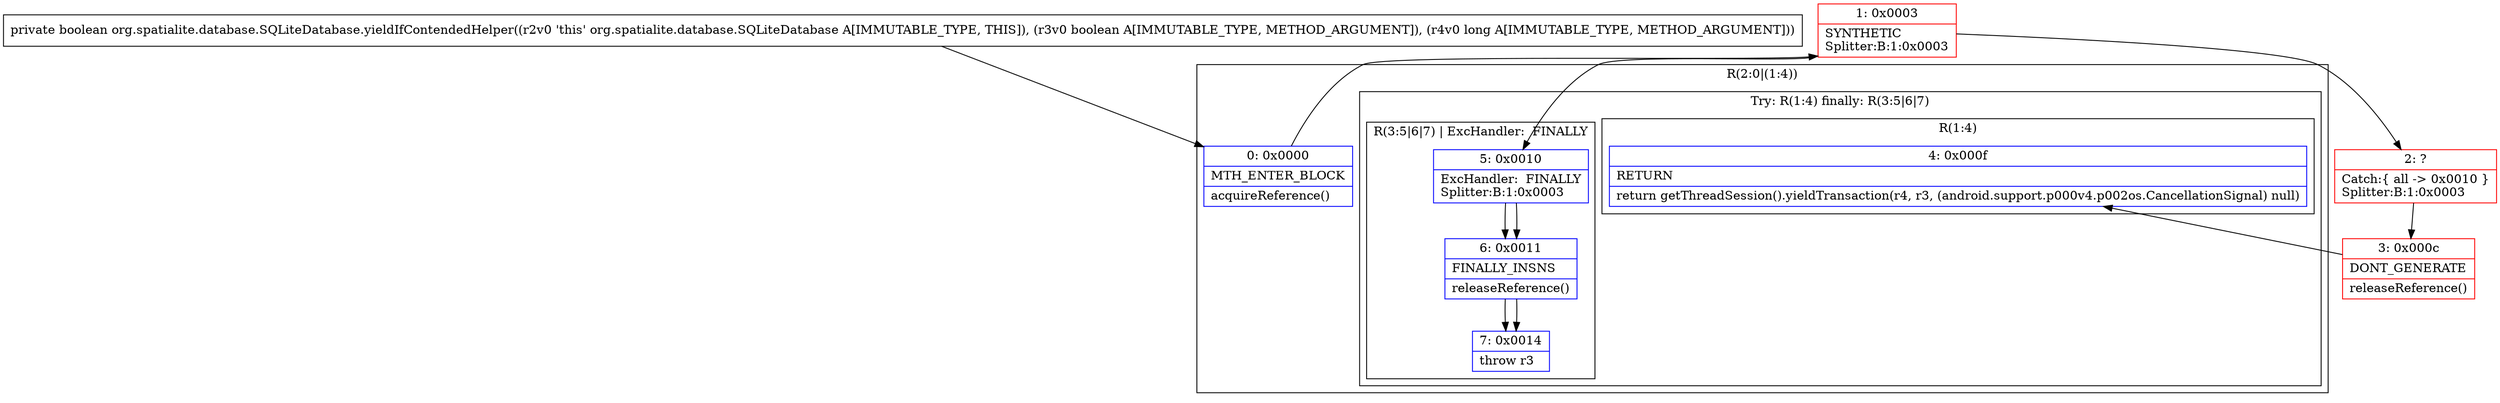 digraph "CFG fororg.spatialite.database.SQLiteDatabase.yieldIfContendedHelper(ZJ)Z" {
subgraph cluster_Region_407164843 {
label = "R(2:0|(1:4))";
node [shape=record,color=blue];
Node_0 [shape=record,label="{0\:\ 0x0000|MTH_ENTER_BLOCK\l|acquireReference()\l}"];
subgraph cluster_TryCatchRegion_122193091 {
label = "Try: R(1:4) finally: R(3:5|6|7)";
node [shape=record,color=blue];
subgraph cluster_Region_2007094934 {
label = "R(1:4)";
node [shape=record,color=blue];
Node_4 [shape=record,label="{4\:\ 0x000f|RETURN\l|return getThreadSession().yieldTransaction(r4, r3, (android.support.p000v4.p002os.CancellationSignal) null)\l}"];
}
subgraph cluster_Region_474230888 {
label = "R(3:5|6|7) | ExcHandler:  FINALLY\l";
node [shape=record,color=blue];
Node_5 [shape=record,label="{5\:\ 0x0010|ExcHandler:  FINALLY\lSplitter:B:1:0x0003\l}"];
Node_6 [shape=record,label="{6\:\ 0x0011|FINALLY_INSNS\l|releaseReference()\l}"];
Node_7 [shape=record,label="{7\:\ 0x0014|throw r3\l}"];
}
}
}
subgraph cluster_Region_474230888 {
label = "R(3:5|6|7) | ExcHandler:  FINALLY\l";
node [shape=record,color=blue];
Node_5 [shape=record,label="{5\:\ 0x0010|ExcHandler:  FINALLY\lSplitter:B:1:0x0003\l}"];
Node_6 [shape=record,label="{6\:\ 0x0011|FINALLY_INSNS\l|releaseReference()\l}"];
Node_7 [shape=record,label="{7\:\ 0x0014|throw r3\l}"];
}
Node_1 [shape=record,color=red,label="{1\:\ 0x0003|SYNTHETIC\lSplitter:B:1:0x0003\l}"];
Node_2 [shape=record,color=red,label="{2\:\ ?|Catch:\{ all \-\> 0x0010 \}\lSplitter:B:1:0x0003\l}"];
Node_3 [shape=record,color=red,label="{3\:\ 0x000c|DONT_GENERATE\l|releaseReference()\l}"];
MethodNode[shape=record,label="{private boolean org.spatialite.database.SQLiteDatabase.yieldIfContendedHelper((r2v0 'this' org.spatialite.database.SQLiteDatabase A[IMMUTABLE_TYPE, THIS]), (r3v0 boolean A[IMMUTABLE_TYPE, METHOD_ARGUMENT]), (r4v0 long A[IMMUTABLE_TYPE, METHOD_ARGUMENT])) }"];
MethodNode -> Node_0;
Node_0 -> Node_1;
Node_5 -> Node_6;
Node_6 -> Node_7;
Node_5 -> Node_6;
Node_6 -> Node_7;
Node_1 -> Node_2;
Node_1 -> Node_5;
Node_2 -> Node_3;
Node_3 -> Node_4;
}

